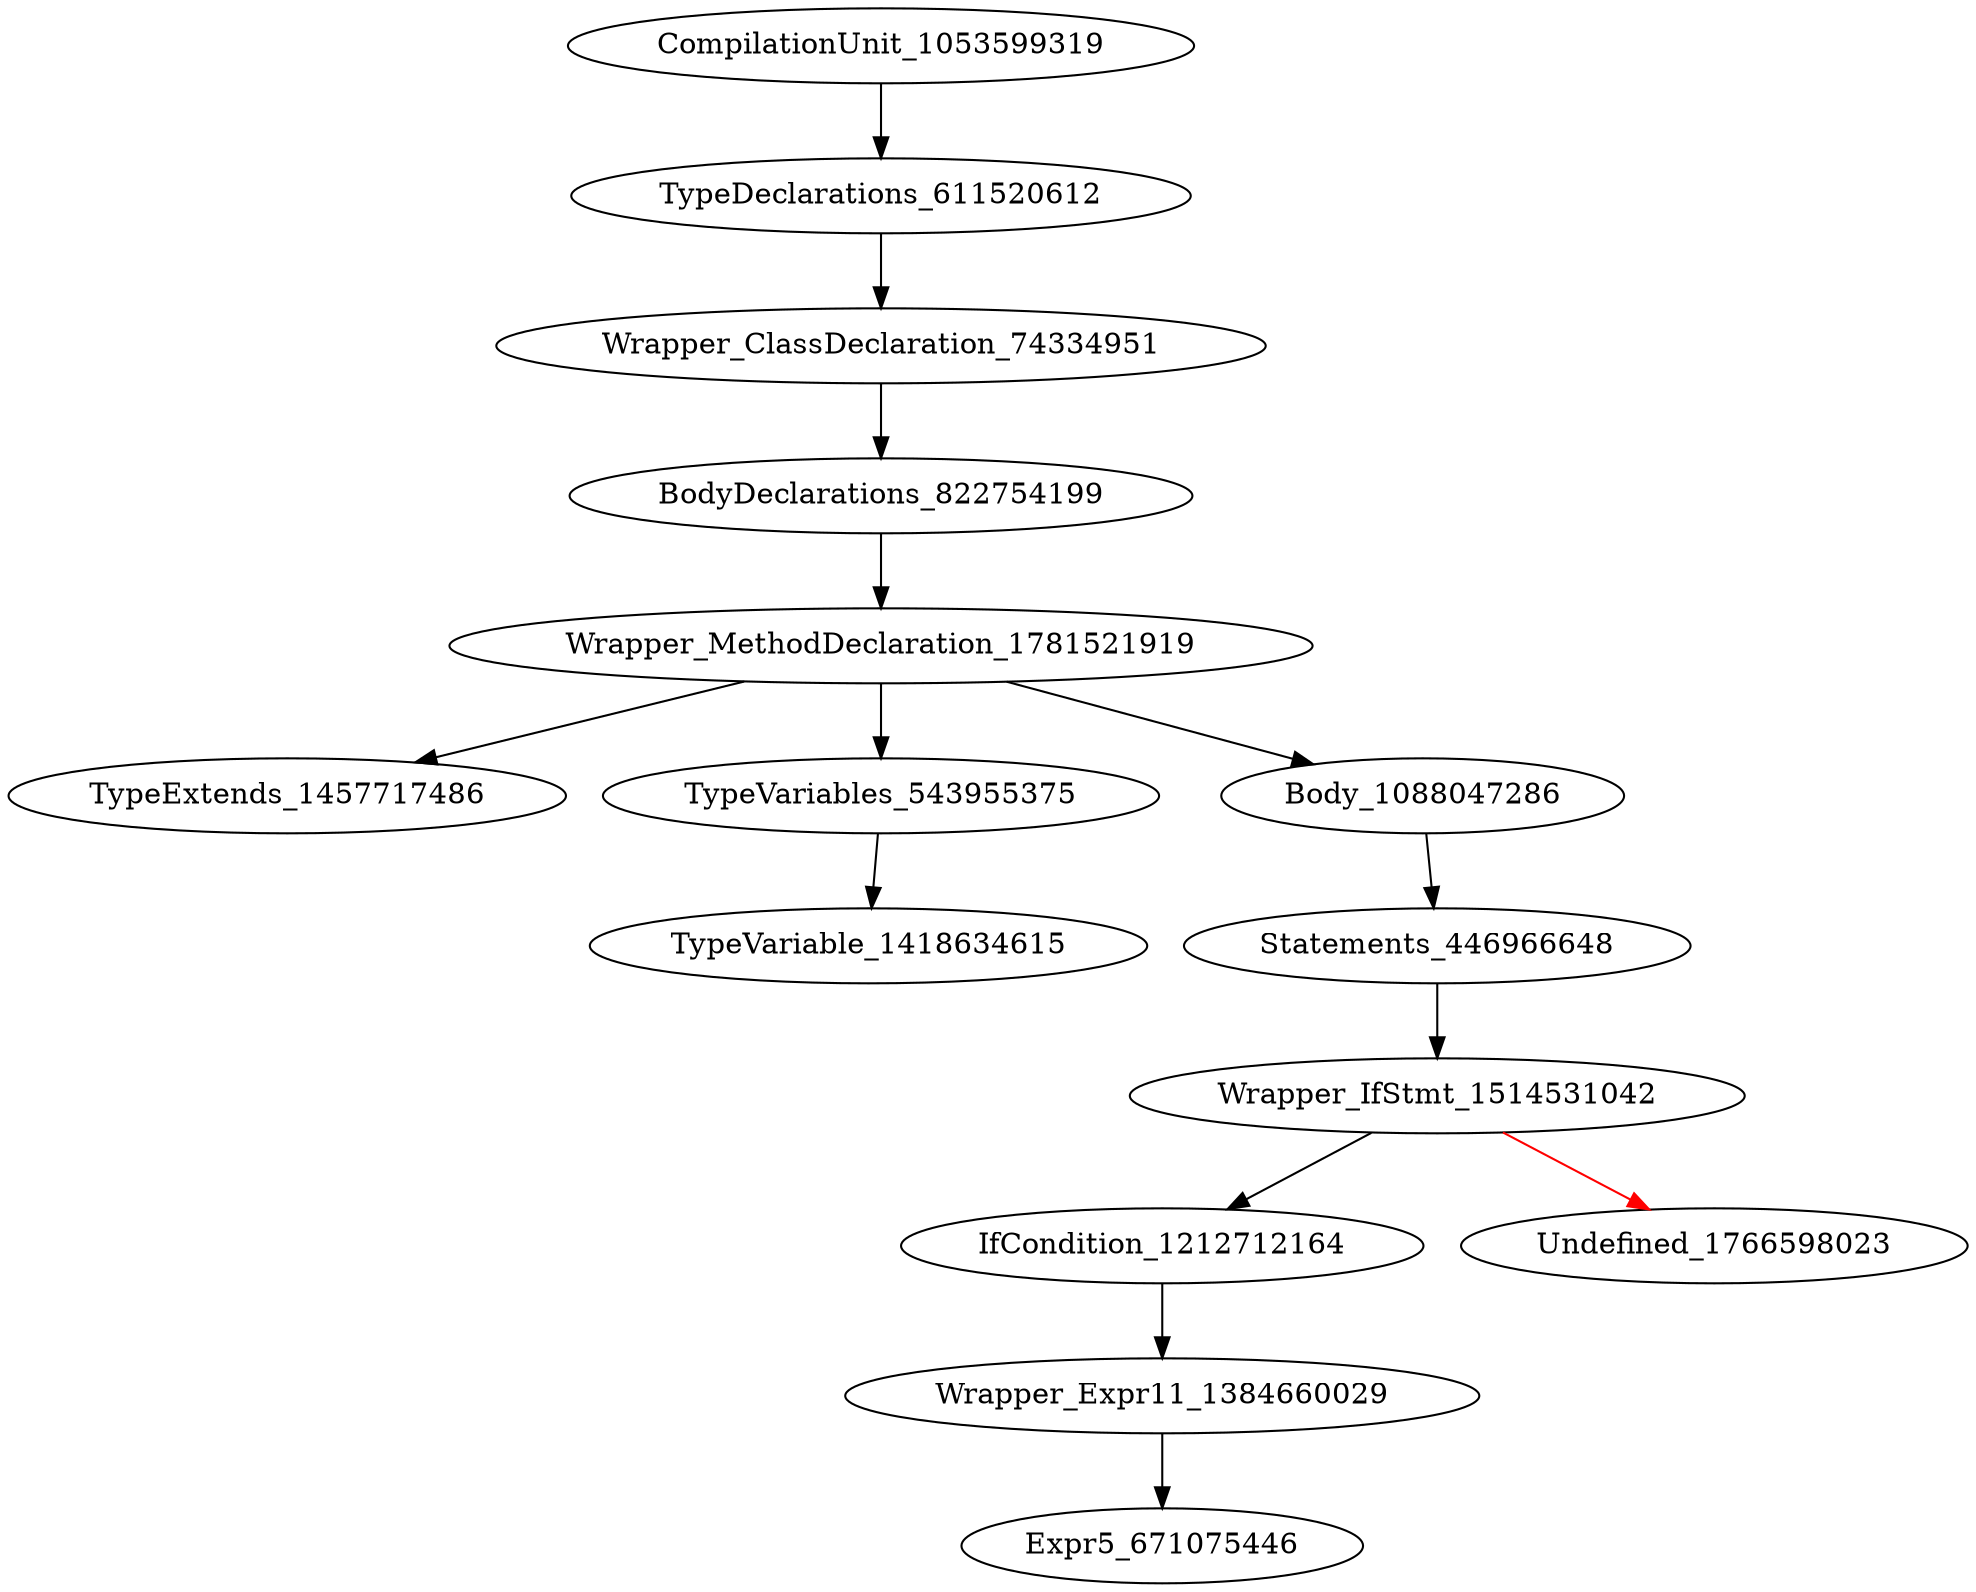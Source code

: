 digraph {
CompilationUnit_1053599319 -> TypeDeclarations_611520612
TypeDeclarations_611520612 -> Wrapper_ClassDeclaration_74334951
Wrapper_ClassDeclaration_74334951 -> BodyDeclarations_822754199
BodyDeclarations_822754199 -> Wrapper_MethodDeclaration_1781521919
Wrapper_MethodDeclaration_1781521919 -> TypeExtends_1457717486
Wrapper_MethodDeclaration_1781521919 -> TypeVariables_543955375
Wrapper_MethodDeclaration_1781521919 -> Body_1088047286
TypeVariables_543955375 -> TypeVariable_1418634615
Body_1088047286 -> Statements_446966648
Statements_446966648 -> Wrapper_IfStmt_1514531042
Wrapper_IfStmt_1514531042 -> IfCondition_1212712164
Wrapper_IfStmt_1514531042 -> Undefined_1766598023 [color = red] 
IfCondition_1212712164 -> Wrapper_Expr11_1384660029
Wrapper_Expr11_1384660029 -> Expr5_671075446
}